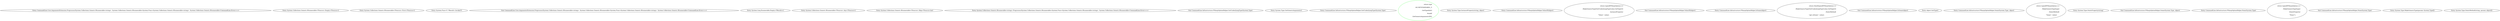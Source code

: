 digraph  {
n0 [cluster="CommandLine.Core.ArgumentsExtension.Preprocess(System.Collections.Generic.IEnumerable<string>, System.Collections.Generic.IEnumerable<System.Func<System.Collections.Generic.IEnumerable<string>, System.Collections.Generic.IEnumerable<CommandLine.Error>>>)", label="Entry CommandLine.Core.ArgumentsExtension.Preprocess(System.Collections.Generic.IEnumerable<string>, System.Collections.Generic.IEnumerable<System.Func<System.Collections.Generic.IEnumerable<string>, System.Collections.Generic.IEnumerable<CommandLine.Error>>>)", span="11-11"];
n6 [cluster="System.Collections.Generic.IEnumerable<TSource>.Empty<TSource>()", label="Entry System.Collections.Generic.IEnumerable<TSource>.Empty<TSource>()", span="31-31"];
n8 [cluster="System.Collections.Generic.IEnumerable<TSource>.First<TSource>()", label="Entry System.Collections.Generic.IEnumerable<TSource>.First<TSource>()", span="0-0"];
n9 [cluster="System.Func<T, TResult>.Invoke(T)", label="Entry System.Func<T, TResult>.Invoke(T)", span="0-0"];
n5 [cluster="CommandLine.Core.ArgumentsExtension.Preprocess(System.Collections.Generic.IEnumerable<string>, System.Collections.Generic.IEnumerable<System.Func<System.Collections.Generic.IEnumerable<string>, System.Collections.Generic.IEnumerable<CommandLine.Error>>>)", label="Exit CommandLine.Core.ArgumentsExtension.Preprocess(System.Collections.Generic.IEnumerable<string>, System.Collections.Generic.IEnumerable<System.Func<System.Collections.Generic.IEnumerable<string>, System.Collections.Generic.IEnumerable<CommandLine.Error>>>)", span="11-11"];
n7 [cluster="System.Linq.Enumerable.Empty<TResult>()", label="Entry System.Linq.Enumerable.Empty<TResult>()", span="0-0"];
n10 [cluster="System.Collections.Generic.IEnumerable<TSource>.Any<TSource>()", label="Entry System.Collections.Generic.IEnumerable<TSource>.Any<TSource>()", span="0-0"];
n11 [cluster="System.Collections.Generic.IEnumerable<TSource>.Skip<TSource>(int)", label="Entry System.Collections.Generic.IEnumerable<TSource>.Skip<TSource>(int)", span="0-0"];
n12 [cluster="System.Collections.Generic.IEnumerable<string>.Preprocess(System.Collections.Generic.IEnumerable<System.Func<System.Collections.Generic.IEnumerable<string>, System.Collections.Generic.IEnumerable<CommandLine.Error>>>)", label="Entry System.Collections.Generic.IEnumerable<string>.Preprocess(System.Collections.Generic.IEnumerable<System.Func<System.Collections.Generic.IEnumerable<string>, System.Collections.Generic.IEnumerable<CommandLine.Error>>>)", span="11-11"];
m0_2 [cluster="CommandLine.Infrastructure.FSharpOptionHelper.GetUnderlyingType(System.Type)", file="EnumerableExtensions.cs", label="Exit CommandLine.Infrastructure.FSharpOptionHelper.GetUnderlyingType(System.Type)", span="11-11"];
m0_3 [cluster="System.Type.GetGenericArguments()", file="EnumerableExtensions.cs", label="Entry System.Type.GetGenericArguments()", span="0-0"];
m0_0 [cluster="CommandLine.Infrastructure.FSharpOptionHelper.GetUnderlyingType(System.Type)", file="EnumerableExtensions.cs", label="Entry CommandLine.Infrastructure.FSharpOptionHelper.GetUnderlyingType(System.Type)", span="11-11"];
m0_1 [cluster="CommandLine.Infrastructure.FSharpOptionHelper.GetUnderlyingType(System.Type)", color=green, community=0, file="EnumerableExtensions.cs", label="return type\r\n#if NETSTANDARD1_5\r\n                .GetTypeInfo()\r\n#endif\r\n                .GetGenericArguments()[0];", prediction=0, span="13-17"];
m0_17 [cluster="System.Type.InstanceProperty(string, object)", file="EnumerableExtensions.cs", label="Entry System.Type.InstanceProperty(string, object)", span="213-213"];
m0_13 [cluster="CommandLine.Infrastructure.FSharpOptionHelper.ValueOf(object)", file="EnumerableExtensions.cs", label="Entry CommandLine.Infrastructure.FSharpOptionHelper.ValueOf(object)", span="36-36"];
m0_14 [cluster="CommandLine.Infrastructure.FSharpOptionHelper.ValueOf(object)", file="EnumerableExtensions.cs", label="return typeof(FSharpOption<>)\r\n                .MakeGenericType(GetUnderlyingType(value.GetType()))\r\n                .InstanceProperty(\r\n                    ''Value'', value);", span="38-41"];
m0_15 [cluster="CommandLine.Infrastructure.FSharpOptionHelper.ValueOf(object)", file="EnumerableExtensions.cs", label="Exit CommandLine.Infrastructure.FSharpOptionHelper.ValueOf(object)", span="36-36"];
m0_18 [cluster="CommandLine.Infrastructure.FSharpOptionHelper.IsSome(object)", file="EnumerableExtensions.cs", label="Entry CommandLine.Infrastructure.FSharpOptionHelper.IsSome(object)", span="44-44"];
m0_19 [cluster="CommandLine.Infrastructure.FSharpOptionHelper.IsSome(object)", file="EnumerableExtensions.cs", label="return (bool)typeof(FSharpOption<>)\r\n                .MakeGenericType(GetUnderlyingType(value.GetType()))\r\n                .StaticMethod(\r\n                    ''get_IsSome'', value);", span="46-49"];
m0_20 [cluster="CommandLine.Infrastructure.FSharpOptionHelper.IsSome(object)", file="EnumerableExtensions.cs", label="Exit CommandLine.Infrastructure.FSharpOptionHelper.IsSome(object)", span="44-44"];
m0_16 [cluster="object.GetType()", file="EnumerableExtensions.cs", label="Entry object.GetType()", span="0-0"];
m0_4 [cluster="CommandLine.Infrastructure.FSharpOptionHelper.Some(System.Type, object)", file="EnumerableExtensions.cs", label="Entry CommandLine.Infrastructure.FSharpOptionHelper.Some(System.Type, object)", span="20-20"];
m0_5 [cluster="CommandLine.Infrastructure.FSharpOptionHelper.Some(System.Type, object)", file="EnumerableExtensions.cs", label="return typeof(FSharpOption<>)\r\n                    .MakeGenericType(type)\r\n                    .StaticMethod(\r\n                        ''Some'', value);", span="22-25"];
m0_12 [cluster="System.Type.StaticProperty(string)", file="EnumerableExtensions.cs", label="Entry System.Type.StaticProperty(string)", span="198-198"];
m0_6 [cluster="CommandLine.Infrastructure.FSharpOptionHelper.Some(System.Type, object)", file="EnumerableExtensions.cs", label="Exit CommandLine.Infrastructure.FSharpOptionHelper.Some(System.Type, object)", span="20-20"];
m0_9 [cluster="CommandLine.Infrastructure.FSharpOptionHelper.None(System.Type)", file="EnumerableExtensions.cs", label="Entry CommandLine.Infrastructure.FSharpOptionHelper.None(System.Type)", span="28-28"];
m0_10 [cluster="CommandLine.Infrastructure.FSharpOptionHelper.None(System.Type)", file="EnumerableExtensions.cs", label="return typeof(FSharpOption<>)\r\n                    .MakeGenericType(type)\r\n                    .StaticProperty(\r\n                        ''None'');", span="30-33"];
m0_11 [cluster="CommandLine.Infrastructure.FSharpOptionHelper.None(System.Type)", file="EnumerableExtensions.cs", label="Exit CommandLine.Infrastructure.FSharpOptionHelper.None(System.Type)", span="28-28"];
m0_7 [cluster="System.Type.MakeGenericType(params System.Type[])", file="EnumerableExtensions.cs", label="Entry System.Type.MakeGenericType(params System.Type[])", span="0-0"];
m0_8 [cluster="System.Type.StaticMethod(string, params object[])", file="EnumerableExtensions.cs", label="Entry System.Type.StaticMethod(string, params object[])", span="183-183"];
}
